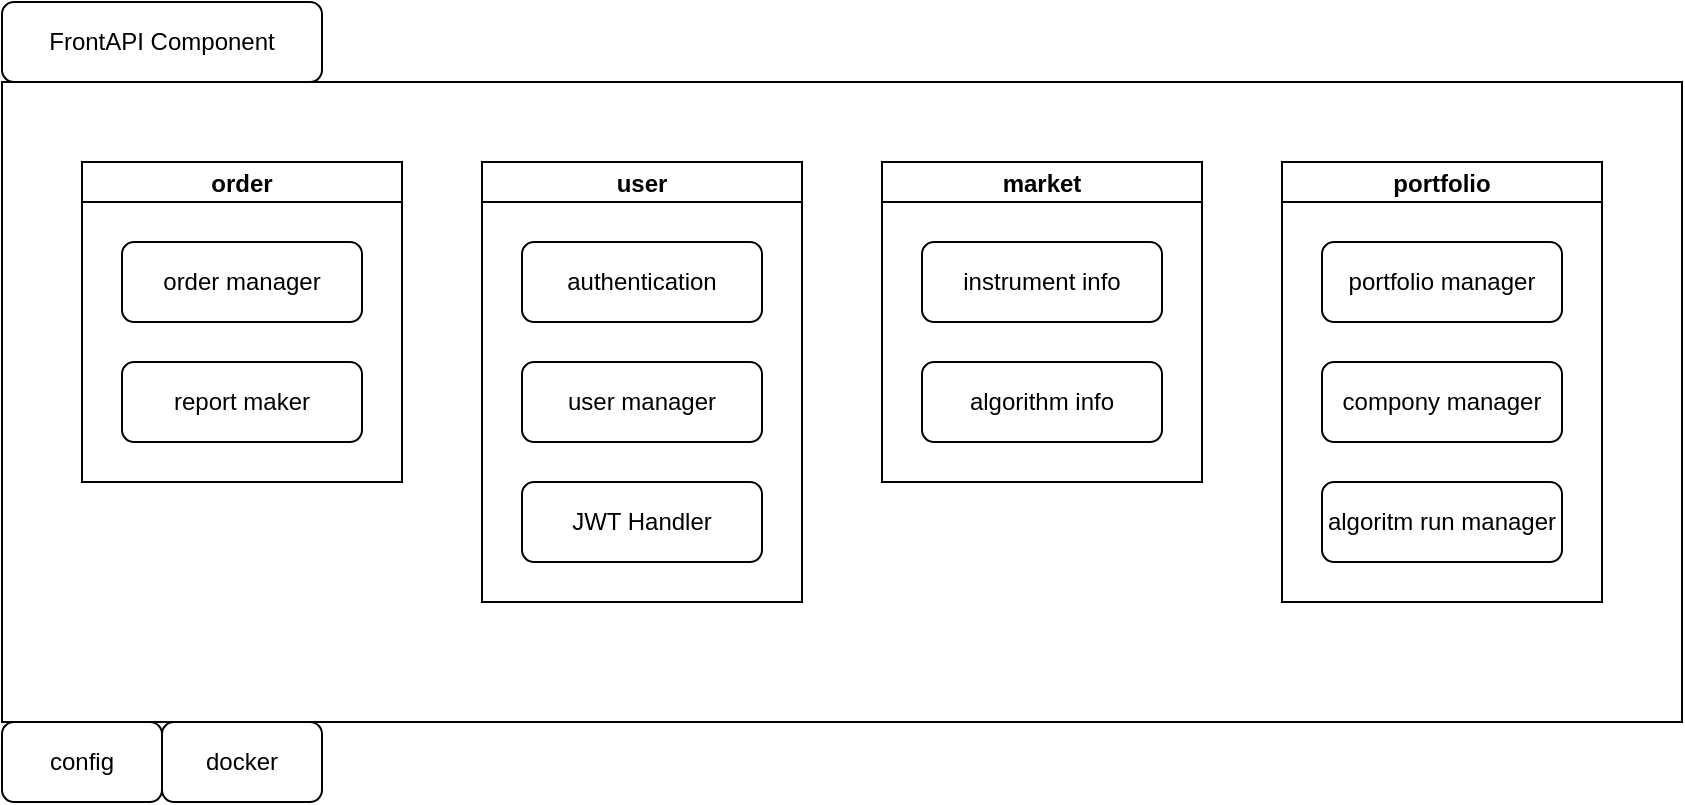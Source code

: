 <mxfile version="20.0.4" type="google"><diagram id="LrvnT3zkxGSRMpDrPw4f" name="Page-1"><mxGraphModel grid="1" page="1" gridSize="10" guides="1" tooltips="1" connect="1" arrows="1" fold="1" pageScale="1" pageWidth="850" pageHeight="1100" math="0" shadow="0"><root><mxCell id="0"/><mxCell id="1" parent="0"/><mxCell id="6oQ2cDlyHgv4CAb08jPq-1" value="" style="rounded=0;whiteSpace=wrap;html=1;fillColor=none;" vertex="1" parent="1"><mxGeometry x="40" y="80" width="840" height="320" as="geometry"/></mxCell><mxCell id="6oQ2cDlyHgv4CAb08jPq-16" value="user" style="swimlane;startSize=20;horizontal=1;containerType=tree;fillColor=none;" vertex="1" parent="1"><mxGeometry x="280" y="120" width="160" height="220" as="geometry"><mxRectangle x="480" y="200" width="70" height="30" as="alternateBounds"/></mxGeometry></mxCell><mxCell id="6oQ2cDlyHgv4CAb08jPq-11" value="authentication" style="rounded=1;whiteSpace=wrap;html=1;fillColor=none;" vertex="1" parent="6oQ2cDlyHgv4CAb08jPq-16"><mxGeometry x="20" y="40" width="120" height="40" as="geometry"/></mxCell><mxCell id="6oQ2cDlyHgv4CAb08jPq-12" value="user manager" style="rounded=1;whiteSpace=wrap;html=1;fillColor=none;" vertex="1" parent="6oQ2cDlyHgv4CAb08jPq-16"><mxGeometry x="20" y="100" width="120" height="40" as="geometry"/></mxCell><mxCell id="6oQ2cDlyHgv4CAb08jPq-14" value="JWT Handler" style="rounded=1;whiteSpace=wrap;html=1;fillColor=none;" vertex="1" parent="6oQ2cDlyHgv4CAb08jPq-16"><mxGeometry x="20" y="160" width="120" height="40" as="geometry"/></mxCell><mxCell id="6oQ2cDlyHgv4CAb08jPq-20" value="order" style="swimlane;startSize=20;horizontal=1;containerType=tree;fillColor=none;" vertex="1" parent="1"><mxGeometry x="80" y="120" width="160" height="160" as="geometry"/></mxCell><mxCell id="6oQ2cDlyHgv4CAb08jPq-21" value="order manager" style="rounded=1;whiteSpace=wrap;html=1;fillColor=none;" vertex="1" parent="6oQ2cDlyHgv4CAb08jPq-20"><mxGeometry x="20" y="40" width="120" height="40" as="geometry"/></mxCell><mxCell id="6oQ2cDlyHgv4CAb08jPq-22" value="report maker" style="rounded=1;whiteSpace=wrap;html=1;fillColor=none;" vertex="1" parent="6oQ2cDlyHgv4CAb08jPq-20"><mxGeometry x="20" y="100" width="120" height="40" as="geometry"/></mxCell><mxCell id="6oQ2cDlyHgv4CAb08jPq-25" value="portfolio" style="swimlane;startSize=20;horizontal=1;containerType=tree;fillColor=none;" vertex="1" parent="1"><mxGeometry x="680" y="120" width="160" height="220" as="geometry"/></mxCell><mxCell id="6oQ2cDlyHgv4CAb08jPq-26" value="portfolio manager" style="rounded=1;whiteSpace=wrap;html=1;fillColor=none;" vertex="1" parent="6oQ2cDlyHgv4CAb08jPq-25"><mxGeometry x="20" y="40" width="120" height="40" as="geometry"/></mxCell><mxCell id="6oQ2cDlyHgv4CAb08jPq-27" value="compony manager" style="rounded=1;whiteSpace=wrap;html=1;fillColor=none;" vertex="1" parent="6oQ2cDlyHgv4CAb08jPq-25"><mxGeometry x="20" y="100" width="120" height="40" as="geometry"/></mxCell><mxCell id="6oQ2cDlyHgv4CAb08jPq-28" value="algoritm run manager" style="rounded=1;whiteSpace=wrap;html=1;fillColor=none;" vertex="1" parent="6oQ2cDlyHgv4CAb08jPq-25"><mxGeometry x="20" y="160" width="120" height="40" as="geometry"/></mxCell><mxCell id="6oQ2cDlyHgv4CAb08jPq-29" value="market" style="swimlane;startSize=20;horizontal=1;containerType=tree;fillColor=none;" vertex="1" parent="1"><mxGeometry x="480" y="120" width="160" height="160" as="geometry"/></mxCell><mxCell id="6oQ2cDlyHgv4CAb08jPq-30" value="instrument info" style="rounded=1;whiteSpace=wrap;html=1;fillColor=none;" vertex="1" parent="6oQ2cDlyHgv4CAb08jPq-29"><mxGeometry x="20" y="40" width="120" height="40" as="geometry"/></mxCell><mxCell id="6oQ2cDlyHgv4CAb08jPq-31" value="algorithm info" style="rounded=1;whiteSpace=wrap;html=1;fillColor=none;" vertex="1" parent="6oQ2cDlyHgv4CAb08jPq-29"><mxGeometry x="20" y="100" width="120" height="40" as="geometry"/></mxCell><mxCell id="6oQ2cDlyHgv4CAb08jPq-34" value="FrontAPI Component" style="rounded=1;whiteSpace=wrap;html=1;fillColor=none;" vertex="1" parent="1"><mxGeometry x="40" y="40" width="160" height="40" as="geometry"/></mxCell><mxCell id="6oQ2cDlyHgv4CAb08jPq-35" value="config" style="rounded=1;whiteSpace=wrap;html=1;fillColor=none;" vertex="1" parent="1"><mxGeometry x="40" y="400" width="80" height="40" as="geometry"/></mxCell><mxCell id="6oQ2cDlyHgv4CAb08jPq-36" value="docker" style="rounded=1;whiteSpace=wrap;html=1;fillColor=none;" vertex="1" parent="1"><mxGeometry x="120" y="400" width="80" height="40" as="geometry"/></mxCell></root></mxGraphModel></diagram></mxfile>